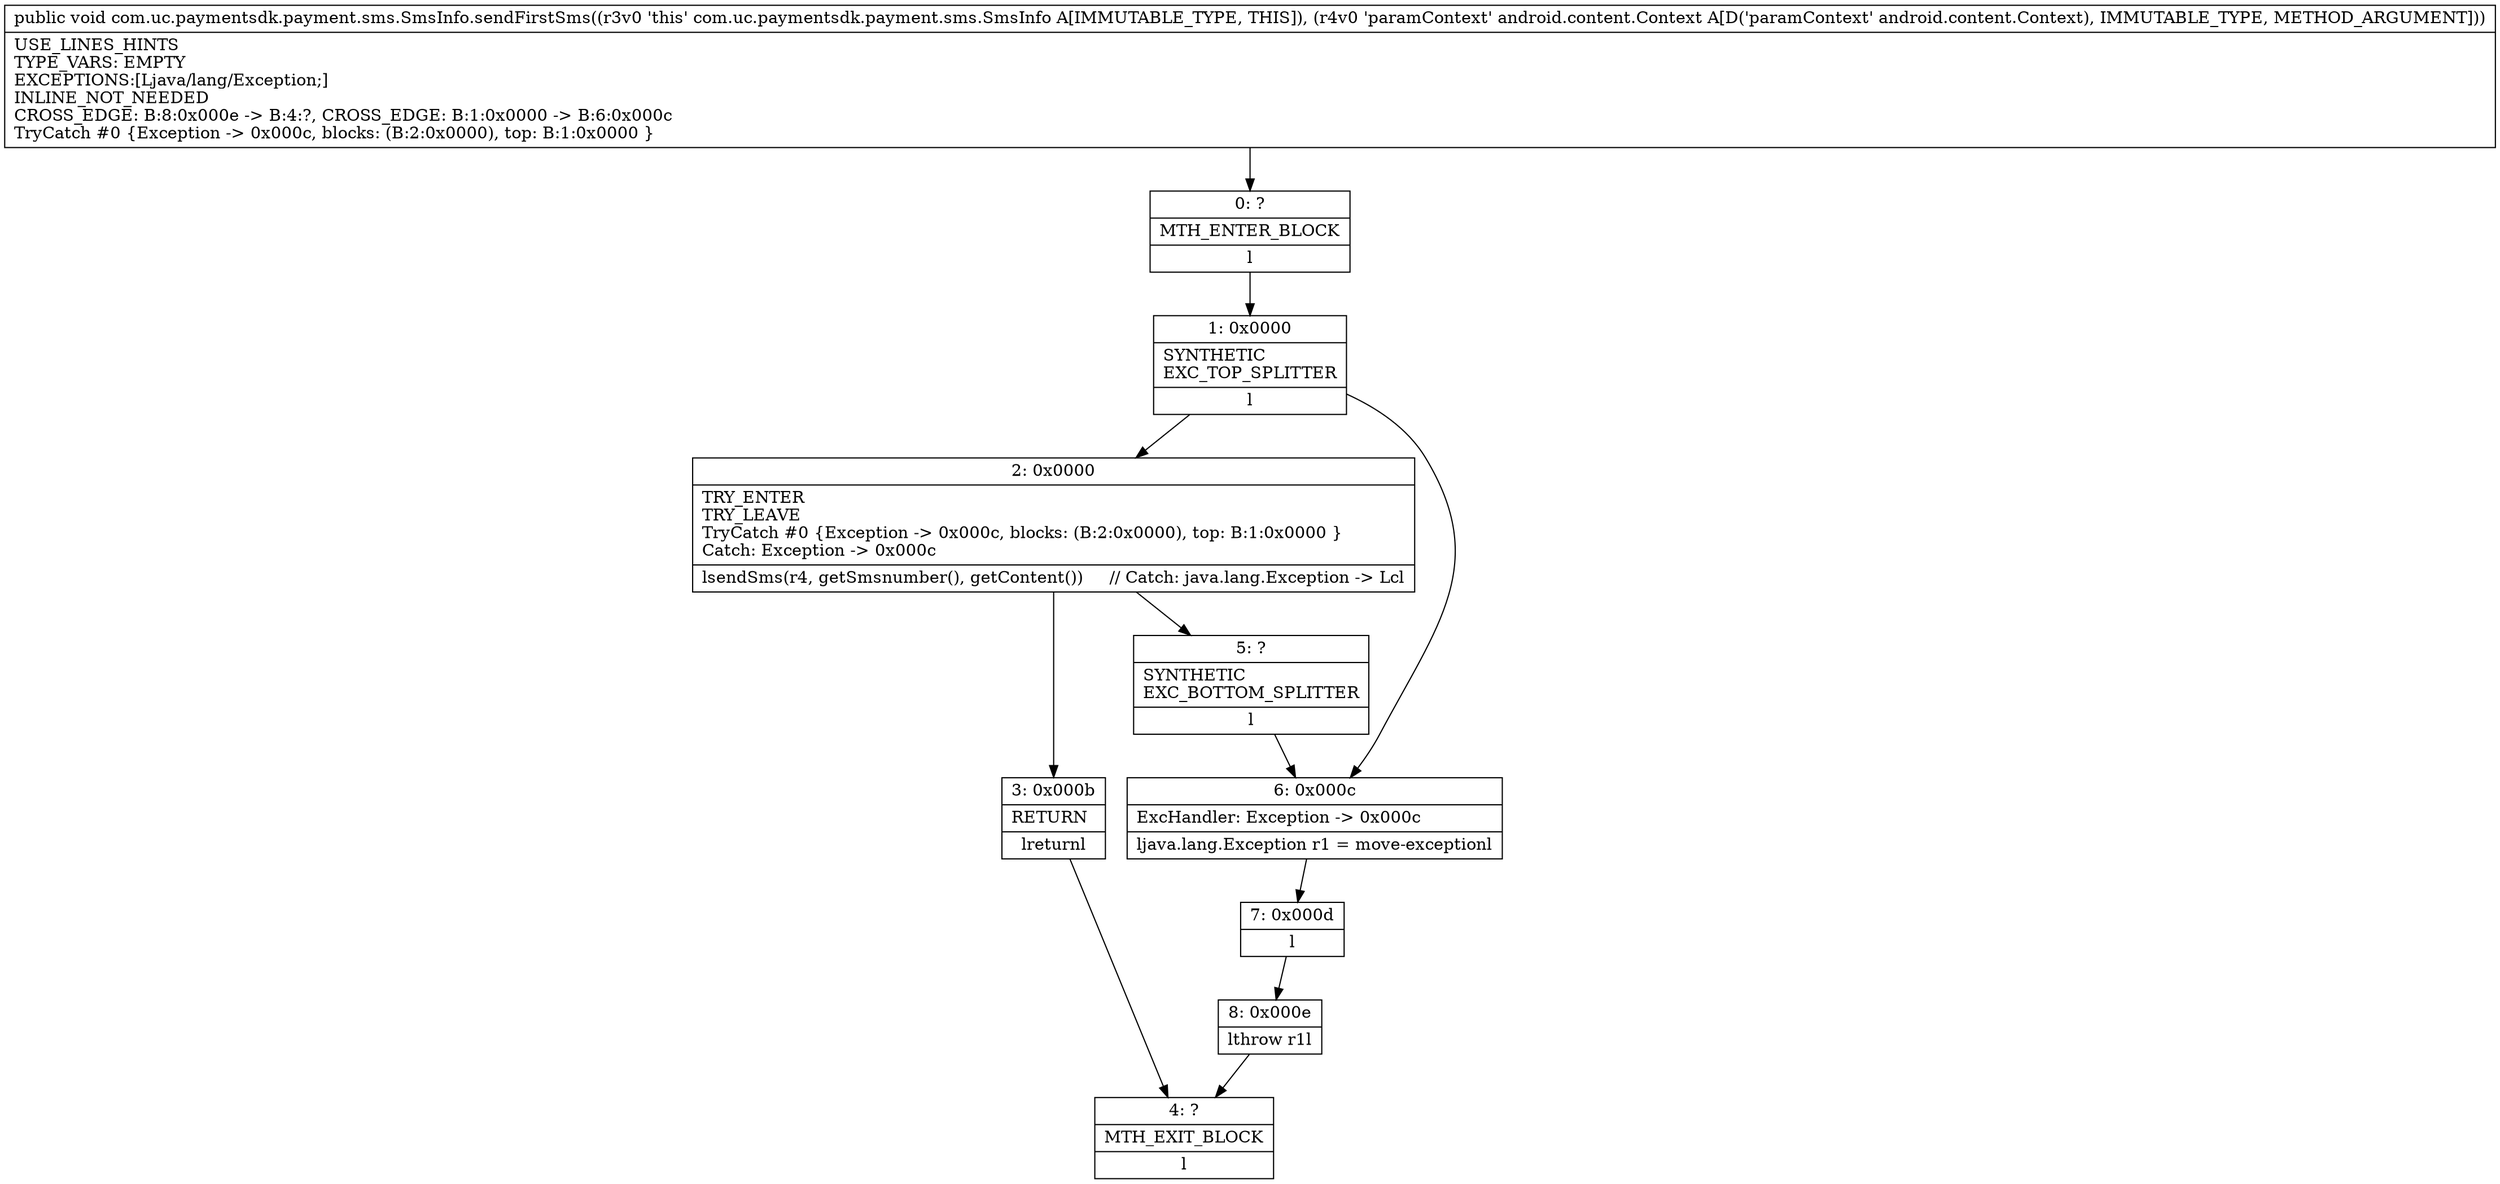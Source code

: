 digraph "CFG forcom.uc.paymentsdk.payment.sms.SmsInfo.sendFirstSms(Landroid\/content\/Context;)V" {
Node_0 [shape=record,label="{0\:\ ?|MTH_ENTER_BLOCK\l|l}"];
Node_1 [shape=record,label="{1\:\ 0x0000|SYNTHETIC\lEXC_TOP_SPLITTER\l|l}"];
Node_2 [shape=record,label="{2\:\ 0x0000|TRY_ENTER\lTRY_LEAVE\lTryCatch #0 \{Exception \-\> 0x000c, blocks: (B:2:0x0000), top: B:1:0x0000 \}\lCatch: Exception \-\> 0x000c\l|lsendSms(r4, getSmsnumber(), getContent())     \/\/ Catch: java.lang.Exception \-\> Lcl}"];
Node_3 [shape=record,label="{3\:\ 0x000b|RETURN\l|lreturnl}"];
Node_4 [shape=record,label="{4\:\ ?|MTH_EXIT_BLOCK\l|l}"];
Node_5 [shape=record,label="{5\:\ ?|SYNTHETIC\lEXC_BOTTOM_SPLITTER\l|l}"];
Node_6 [shape=record,label="{6\:\ 0x000c|ExcHandler: Exception \-\> 0x000c\l|ljava.lang.Exception r1 = move\-exceptionl}"];
Node_7 [shape=record,label="{7\:\ 0x000d|l}"];
Node_8 [shape=record,label="{8\:\ 0x000e|lthrow r1l}"];
MethodNode[shape=record,label="{public void com.uc.paymentsdk.payment.sms.SmsInfo.sendFirstSms((r3v0 'this' com.uc.paymentsdk.payment.sms.SmsInfo A[IMMUTABLE_TYPE, THIS]), (r4v0 'paramContext' android.content.Context A[D('paramContext' android.content.Context), IMMUTABLE_TYPE, METHOD_ARGUMENT]))  | USE_LINES_HINTS\lTYPE_VARS: EMPTY\lEXCEPTIONS:[Ljava\/lang\/Exception;]\lINLINE_NOT_NEEDED\lCROSS_EDGE: B:8:0x000e \-\> B:4:?, CROSS_EDGE: B:1:0x0000 \-\> B:6:0x000c\lTryCatch #0 \{Exception \-\> 0x000c, blocks: (B:2:0x0000), top: B:1:0x0000 \}\l}"];
MethodNode -> Node_0;
Node_0 -> Node_1;
Node_1 -> Node_2;
Node_1 -> Node_6;
Node_2 -> Node_3;
Node_2 -> Node_5;
Node_3 -> Node_4;
Node_5 -> Node_6;
Node_6 -> Node_7;
Node_7 -> Node_8;
Node_8 -> Node_4;
}

